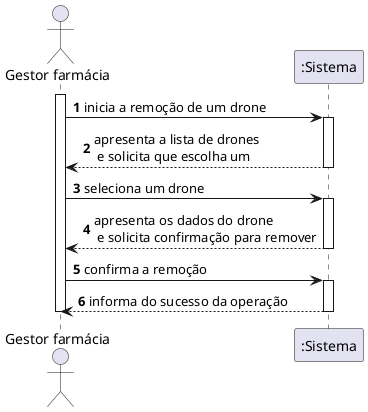 @startuml
autonumber
actor "Gestor farmácia" as GER

activate GER
GER -> ":Sistema" : inicia a remoção de um drone
activate ":Sistema"
":Sistema" --> GER : apresenta a lista de drones \n e solicita que escolha um
deactivate ":Sistema"

GER -> ":Sistema" : seleciona um drone
activate ":Sistema"
":Sistema" --> GER : apresenta os dados do drone\n e solicita confirmação para remover
deactivate ":Sistema"

GER -> ":Sistema" : confirma a remoção
activate ":Sistema"
":Sistema" --> GER : informa do sucesso da operação
deactivate ":Sistema"

deactivate GER

@enduml